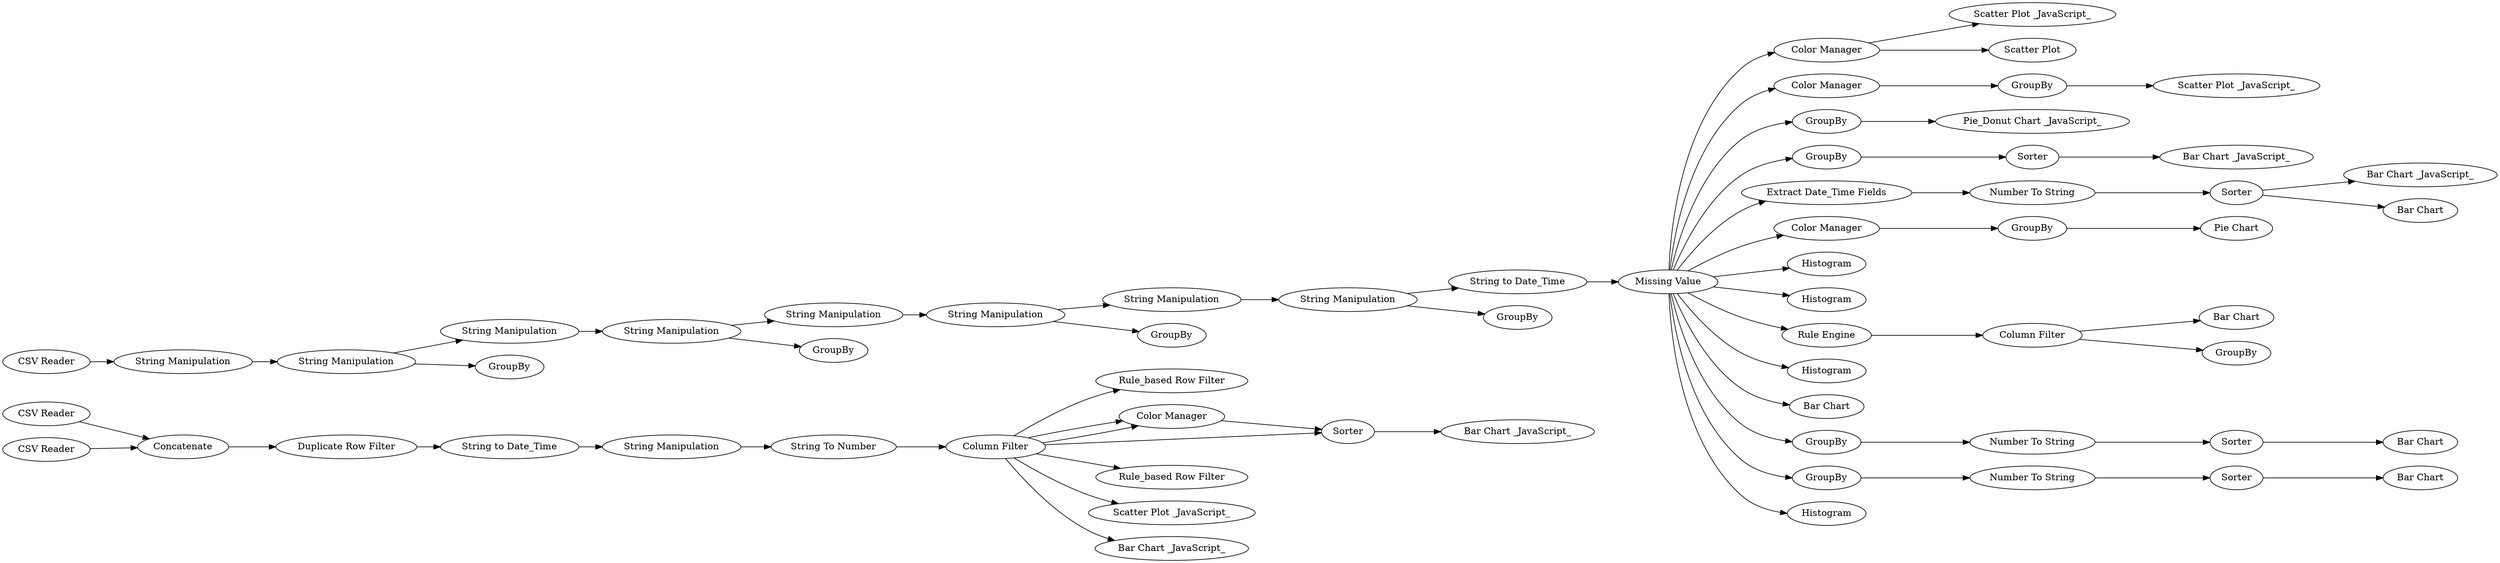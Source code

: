 digraph {
	23 [label="String to Date_Time"]
	25 [label="String To Number"]
	26 [label="String Manipulation"]
	27 [label="Column Filter"]
	28 [label="Duplicate Row Filter"]
	29 [label="Rule_based Row Filter"]
	30 [label="Rule_based Row Filter"]
	31 [label="Rule_based Row Filter"]
	32 [label="Rule_based Row Filter"]
	30 [label="Color Manager"]
	31 [label=Sorter]
	38 [label="CSV Reader"]
	39 [label="CSV Reader"]
	40 [label=Concatenate]
	51 [label="String Manipulation"]
	52 [label="String to Date_Time"]
	53 [label="String Manipulation"]
	56 [label="String Manipulation"]
	58 [label="String Manipulation"]
	62 [label="String Manipulation"]
	65 [label="String Manipulation"]
	68 [label="String Manipulation"]
	70 [label="String Manipulation"]
	73 [label=GroupBy]
	74 [label=GroupBy]
	75 [label=GroupBy]
	76 [label=GroupBy]
	77 [label="Missing Value"]
	113 [label="Color Manager"]
	114 [label="Scatter Plot _JavaScript_"]
	115 [label=GroupBy]
	118 [label="Color Manager"]
	120 [label="Scatter Plot _JavaScript_"]
	121 [label=GroupBy]
	122 [label="Pie_Donut Chart _JavaScript_"]
	123 [label=GroupBy]
	126 [label=Sorter]
	127 [label="Scatter Plot _JavaScript_"]
	133 [label="Bar Chart _JavaScript_"]
	134 [label="Bar Chart _JavaScript_"]
	135 [label="Bar Chart _JavaScript_"]
	136 [label="CSV Reader"]
	137 [label="Bar Chart _JavaScript_"]
	139 [label="Extract Date_Time Fields"]
	140 [label="Number To String"]
	141 [label=Sorter]
	142 [label="Bar Chart"]
	143 [label="Color Manager"]
	144 [label="Pie Chart"]
	145 [label=GroupBy]
	146 [label="Bar Chart"]
	154 [label=Histogram]
	155 [label=Histogram]
	156 [label="Rule Engine"]
	157 [label="Column Filter"]
	158 [label=GroupBy]
	159 [label=Histogram]
	160 [label="Bar Chart"]
	161 [label=GroupBy]
	162 [label="Number To String"]
	163 [label=Sorter]
	164 [label="Bar Chart"]
	165 [label="Bar Chart"]
	166 [label=GroupBy]
	167 [label=Sorter]
	168 [label="Number To String"]
	169 [label=Histogram]
	170 [label="Scatter Plot"]
	23 -> 26
	25 -> 27
	26 -> 25
	27 -> 31
	27 -> 30
	27 -> 29
	27 -> 32
	28 -> 23
	27 -> 30
	27 -> 134
	27 -> 127
	30 -> 31
	31 -> 135
	38 -> 40
	39 -> 40
	40 -> 28
	51 -> 53
	52 -> 77
	53 -> 58
	53 -> 73
	56 -> 62
	56 -> 74
	58 -> 56
	62 -> 65
	65 -> 68
	65 -> 75
	68 -> 70
	70 -> 76
	70 -> 52
	77 -> 139
	77 -> 121
	77 -> 123
	77 -> 118
	77 -> 113
	77 -> 143
	77 -> 154
	77 -> 155
	77 -> 156
	77 -> 159
	77 -> 160
	77 -> 161
	77 -> 166
	77 -> 169
	113 -> 114
	113 -> 170
	115 -> 120
	118 -> 115
	121 -> 122
	123 -> 126
	126 -> 133
	136 -> 51
	139 -> 140
	140 -> 141
	141 -> 142
	141 -> 137
	143 -> 145
	145 -> 144
	156 -> 157
	157 -> 146
	157 -> 158
	161 -> 162
	162 -> 163
	163 -> 164
	166 -> 168
	167 -> 165
	168 -> 167
	rankdir=LR
}
